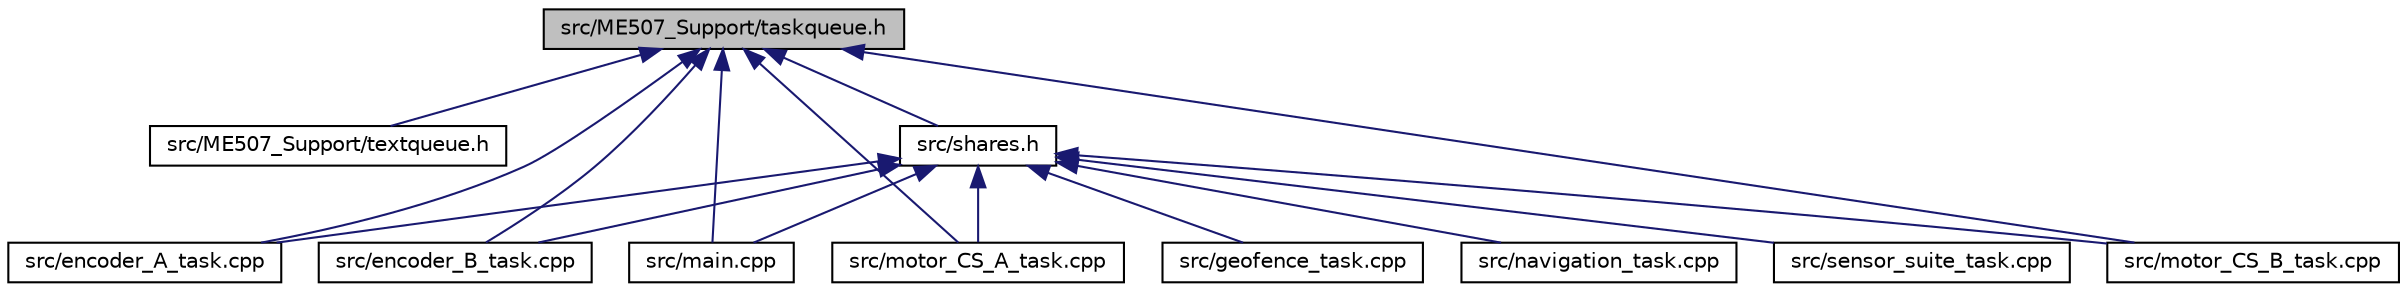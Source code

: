 digraph "src/ME507_Support/taskqueue.h"
{
 // LATEX_PDF_SIZE
  edge [fontname="Helvetica",fontsize="10",labelfontname="Helvetica",labelfontsize="10"];
  node [fontname="Helvetica",fontsize="10",shape=record];
  Node1 [label="src/ME507_Support/taskqueue.h",height=0.2,width=0.4,color="black", fillcolor="grey75", style="filled", fontcolor="black",tooltip=" "];
  Node1 -> Node2 [dir="back",color="midnightblue",fontsize="10",style="solid"];
  Node2 [label="src/ME507_Support/textqueue.h",height=0.2,width=0.4,color="black", fillcolor="white", style="filled",URL="$textqueue_8h.html",tooltip=" "];
  Node1 -> Node3 [dir="back",color="midnightblue",fontsize="10",style="solid"];
  Node3 [label="src/encoder_A_task.cpp",height=0.2,width=0.4,color="black", fillcolor="white", style="filled",URL="$encoder__A__task_8cpp.html",tooltip=" "];
  Node1 -> Node4 [dir="back",color="midnightblue",fontsize="10",style="solid"];
  Node4 [label="src/encoder_B_task.cpp",height=0.2,width=0.4,color="black", fillcolor="white", style="filled",URL="$encoder__B__task_8cpp.html",tooltip=" "];
  Node1 -> Node5 [dir="back",color="midnightblue",fontsize="10",style="solid"];
  Node5 [label="src/main.cpp",height=0.2,width=0.4,color="black", fillcolor="white", style="filled",URL="$main_8cpp.html",tooltip=" "];
  Node1 -> Node6 [dir="back",color="midnightblue",fontsize="10",style="solid"];
  Node6 [label="src/motor_CS_A_task.cpp",height=0.2,width=0.4,color="black", fillcolor="white", style="filled",URL="$motor__CS__A__task_8cpp.html",tooltip=" "];
  Node1 -> Node7 [dir="back",color="midnightblue",fontsize="10",style="solid"];
  Node7 [label="src/motor_CS_B_task.cpp",height=0.2,width=0.4,color="black", fillcolor="white", style="filled",URL="$motor__CS__B__task_8cpp.html",tooltip=" "];
  Node1 -> Node8 [dir="back",color="midnightblue",fontsize="10",style="solid"];
  Node8 [label="src/shares.h",height=0.2,width=0.4,color="black", fillcolor="white", style="filled",URL="$shares_8h.html",tooltip=" "];
  Node8 -> Node3 [dir="back",color="midnightblue",fontsize="10",style="solid"];
  Node8 -> Node4 [dir="back",color="midnightblue",fontsize="10",style="solid"];
  Node8 -> Node9 [dir="back",color="midnightblue",fontsize="10",style="solid"];
  Node9 [label="src/geofence_task.cpp",height=0.2,width=0.4,color="black", fillcolor="white", style="filled",URL="$geofence__task_8cpp.html",tooltip=" "];
  Node8 -> Node5 [dir="back",color="midnightblue",fontsize="10",style="solid"];
  Node8 -> Node6 [dir="back",color="midnightblue",fontsize="10",style="solid"];
  Node8 -> Node7 [dir="back",color="midnightblue",fontsize="10",style="solid"];
  Node8 -> Node10 [dir="back",color="midnightblue",fontsize="10",style="solid"];
  Node10 [label="src/navigation_task.cpp",height=0.2,width=0.4,color="black", fillcolor="white", style="filled",URL="$navigation__task_8cpp.html",tooltip=" "];
  Node8 -> Node11 [dir="back",color="midnightblue",fontsize="10",style="solid"];
  Node11 [label="src/sensor_suite_task.cpp",height=0.2,width=0.4,color="black", fillcolor="white", style="filled",URL="$sensor__suite__task_8cpp.html",tooltip=" "];
}
